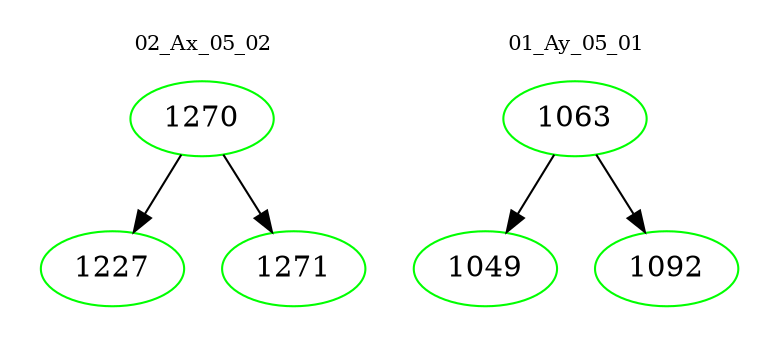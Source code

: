 digraph{
subgraph cluster_0 {
color = white
label = "02_Ax_05_02";
fontsize=10;
T0_1270 [label="1270", color="green"]
T0_1270 -> T0_1227 [color="black"]
T0_1227 [label="1227", color="green"]
T0_1270 -> T0_1271 [color="black"]
T0_1271 [label="1271", color="green"]
}
subgraph cluster_1 {
color = white
label = "01_Ay_05_01";
fontsize=10;
T1_1063 [label="1063", color="green"]
T1_1063 -> T1_1049 [color="black"]
T1_1049 [label="1049", color="green"]
T1_1063 -> T1_1092 [color="black"]
T1_1092 [label="1092", color="green"]
}
}

